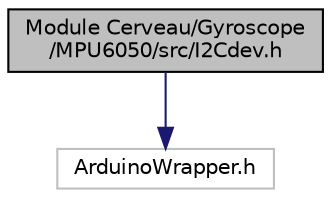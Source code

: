 digraph "Module Cerveau/Gyroscope/MPU6050/src/I2Cdev.h"
{
  edge [fontname="Helvetica",fontsize="10",labelfontname="Helvetica",labelfontsize="10"];
  node [fontname="Helvetica",fontsize="10",shape=record];
  Node1 [label="Module Cerveau/Gyroscope\l/MPU6050/src/I2Cdev.h",height=0.2,width=0.4,color="black", fillcolor="grey75", style="filled" fontcolor="black"];
  Node1 -> Node2 [color="midnightblue",fontsize="10",style="solid",fontname="Helvetica"];
  Node2 [label="ArduinoWrapper.h",height=0.2,width=0.4,color="grey75", fillcolor="white", style="filled"];
}
